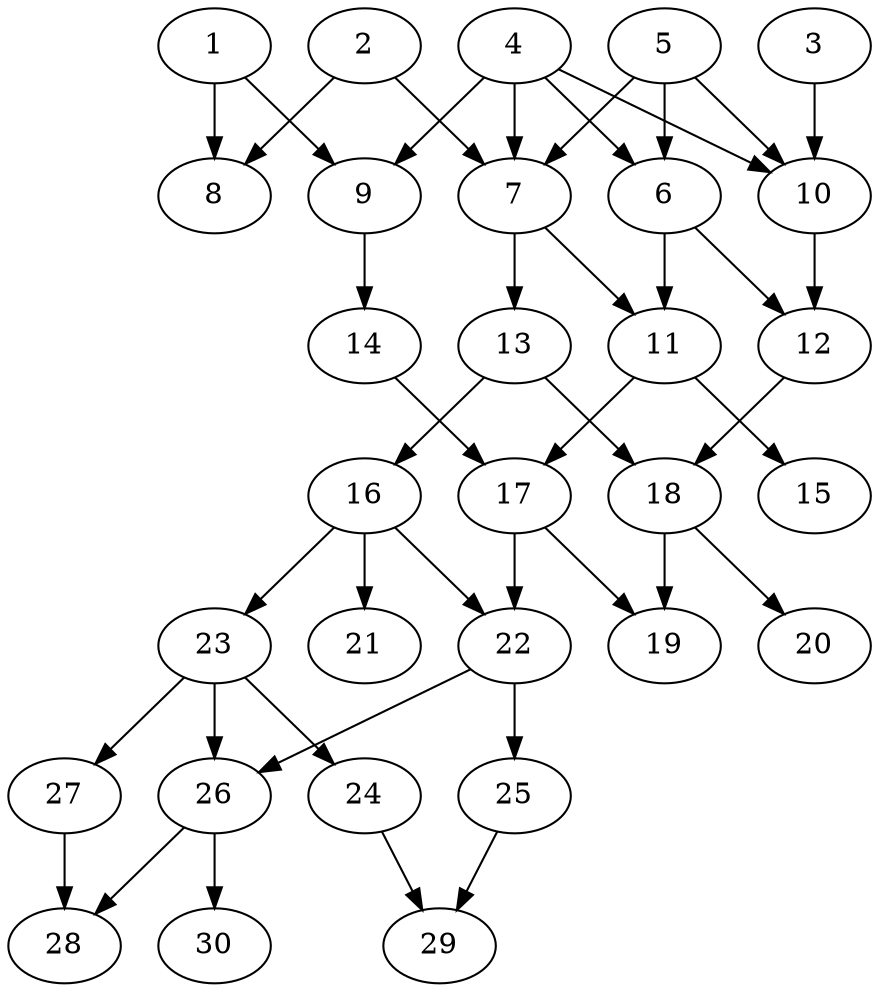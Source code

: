 // DAG automatically generated by daggen at Thu Oct  3 14:04:19 2019
// ./daggen --dot -n 30 --ccr 0.4 --fat 0.5 --regular 0.9 --density 0.5 --mindata 5242880 --maxdata 52428800 
digraph G {
  1 [size="109790720", alpha="0.12", expect_size="43916288"] 
  1 -> 8 [size ="43916288"]
  1 -> 9 [size ="43916288"]
  2 [size="13120000", alpha="0.14", expect_size="5248000"] 
  2 -> 7 [size ="5248000"]
  2 -> 8 [size ="5248000"]
  3 [size="60055040", alpha="0.03", expect_size="24022016"] 
  3 -> 10 [size ="24022016"]
  4 [size="30208000", alpha="0.19", expect_size="12083200"] 
  4 -> 6 [size ="12083200"]
  4 -> 7 [size ="12083200"]
  4 -> 9 [size ="12083200"]
  4 -> 10 [size ="12083200"]
  5 [size="96903680", alpha="0.19", expect_size="38761472"] 
  5 -> 6 [size ="38761472"]
  5 -> 7 [size ="38761472"]
  5 -> 10 [size ="38761472"]
  6 [size="25067520", alpha="0.18", expect_size="10027008"] 
  6 -> 11 [size ="10027008"]
  6 -> 12 [size ="10027008"]
  7 [size="36375040", alpha="0.03", expect_size="14550016"] 
  7 -> 11 [size ="14550016"]
  7 -> 13 [size ="14550016"]
  8 [size="107484160", alpha="0.12", expect_size="42993664"] 
  9 [size="80529920", alpha="0.17", expect_size="32211968"] 
  9 -> 14 [size ="32211968"]
  10 [size="89169920", alpha="0.03", expect_size="35667968"] 
  10 -> 12 [size ="35667968"]
  11 [size="70837760", alpha="0.09", expect_size="28335104"] 
  11 -> 15 [size ="28335104"]
  11 -> 17 [size ="28335104"]
  12 [size="22612480", alpha="0.11", expect_size="9044992"] 
  12 -> 18 [size ="9044992"]
  13 [size="106795520", alpha="0.14", expect_size="42718208"] 
  13 -> 16 [size ="42718208"]
  13 -> 18 [size ="42718208"]
  14 [size="125452800", alpha="0.08", expect_size="50181120"] 
  14 -> 17 [size ="50181120"]
  15 [size="121195520", alpha="0.10", expect_size="48478208"] 
  16 [size="117683200", alpha="0.06", expect_size="47073280"] 
  16 -> 21 [size ="47073280"]
  16 -> 22 [size ="47073280"]
  16 -> 23 [size ="47073280"]
  17 [size="108305920", alpha="0.10", expect_size="43322368"] 
  17 -> 19 [size ="43322368"]
  17 -> 22 [size ="43322368"]
  18 [size="124503040", alpha="0.13", expect_size="49801216"] 
  18 -> 19 [size ="49801216"]
  18 -> 20 [size ="49801216"]
  19 [size="76725760", alpha="0.09", expect_size="30690304"] 
  20 [size="60369920", alpha="0.04", expect_size="24147968"] 
  21 [size="75571200", alpha="0.14", expect_size="30228480"] 
  22 [size="129026560", alpha="0.05", expect_size="51610624"] 
  22 -> 25 [size ="51610624"]
  22 -> 26 [size ="51610624"]
  23 [size="74368000", alpha="0.04", expect_size="29747200"] 
  23 -> 24 [size ="29747200"]
  23 -> 26 [size ="29747200"]
  23 -> 27 [size ="29747200"]
  24 [size="37491200", alpha="0.05", expect_size="14996480"] 
  24 -> 29 [size ="14996480"]
  25 [size="84323840", alpha="0.01", expect_size="33729536"] 
  25 -> 29 [size ="33729536"]
  26 [size="26211840", alpha="0.19", expect_size="10484736"] 
  26 -> 28 [size ="10484736"]
  26 -> 30 [size ="10484736"]
  27 [size="60666880", alpha="0.00", expect_size="24266752"] 
  27 -> 28 [size ="24266752"]
  28 [size="120207360", alpha="0.18", expect_size="48082944"] 
  29 [size="77719040", alpha="0.07", expect_size="31087616"] 
  30 [size="14963200", alpha="0.09", expect_size="5985280"] 
}
